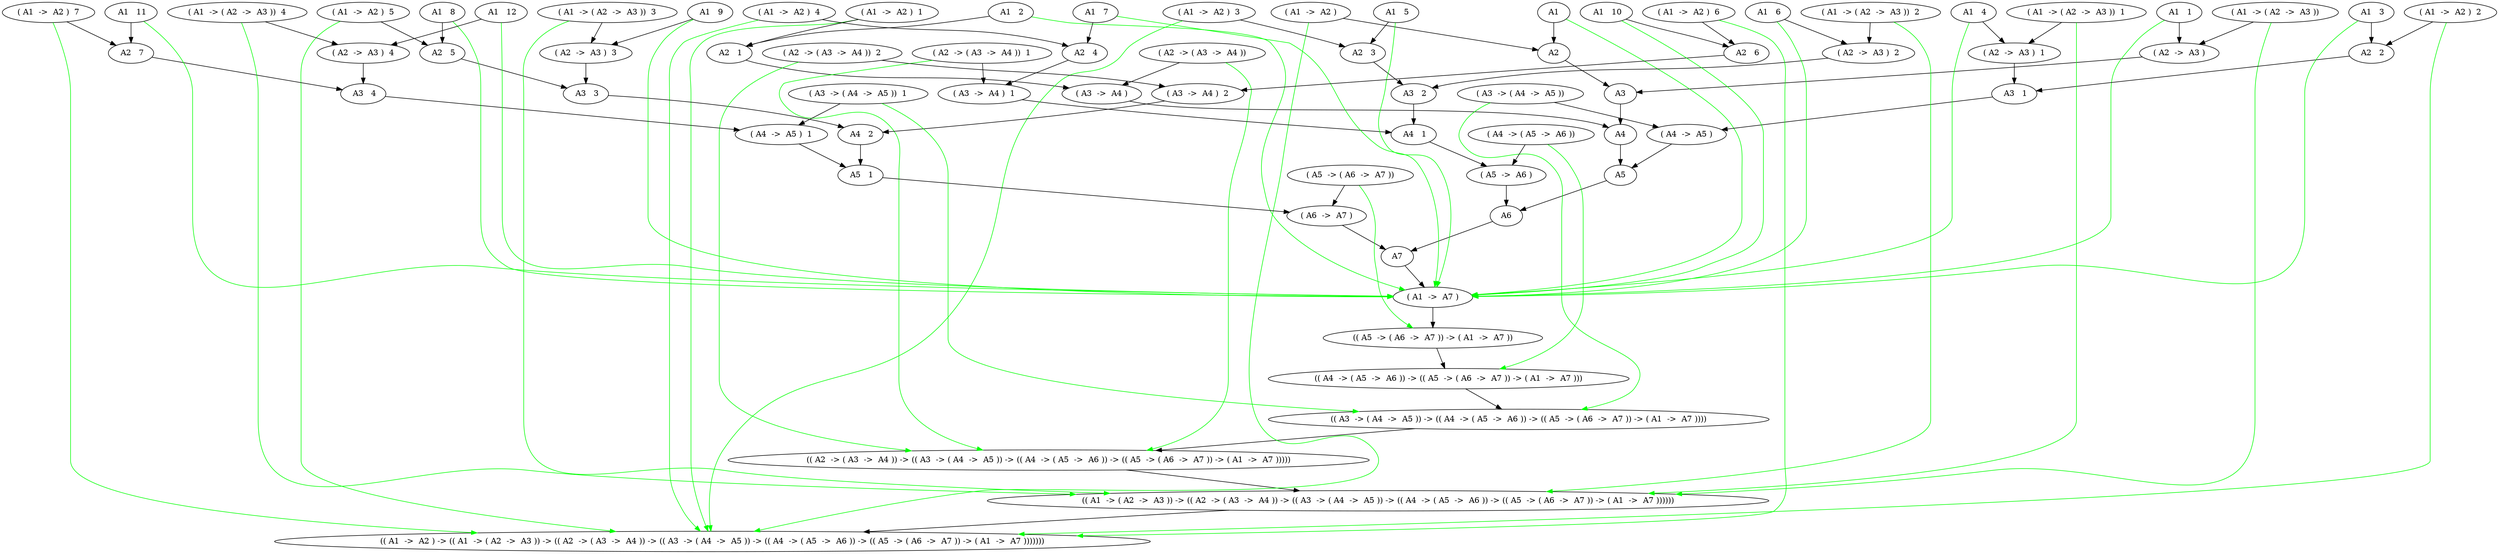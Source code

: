 digraph prooftreeDot {
"(( A1  -> ( A2  ->  A3 )) -> (( A2  -> ( A3  ->  A4 )) -> (( A3  -> ( A4  ->  A5 )) -> (( A4  -> ( A5  ->  A6 )) -> (( A5  -> ( A6  ->  A7 )) -> ( A1  ->  A7 ))))))" -> "(( A1  ->  A2 ) -> (( A1  -> ( A2  ->  A3 )) -> (( A2  -> ( A3  ->  A4 )) -> (( A3  -> ( A4  ->  A5 )) -> (( A4  -> ( A5  ->  A6 )) -> (( A5  -> ( A6  ->  A7 )) -> ( A1  ->  A7 )))))))";
"(( A2  -> ( A3  ->  A4 )) -> (( A3  -> ( A4  ->  A5 )) -> (( A4  -> ( A5  ->  A6 )) -> (( A5  -> ( A6  ->  A7 )) -> ( A1  ->  A7 )))))" -> "(( A1  -> ( A2  ->  A3 )) -> (( A2  -> ( A3  ->  A4 )) -> (( A3  -> ( A4  ->  A5 )) -> (( A4  -> ( A5  ->  A6 )) -> (( A5  -> ( A6  ->  A7 )) -> ( A1  ->  A7 ))))))";
"(( A3  -> ( A4  ->  A5 )) -> (( A4  -> ( A5  ->  A6 )) -> (( A5  -> ( A6  ->  A7 )) -> ( A1  ->  A7 ))))" -> "(( A2  -> ( A3  ->  A4 )) -> (( A3  -> ( A4  ->  A5 )) -> (( A4  -> ( A5  ->  A6 )) -> (( A5  -> ( A6  ->  A7 )) -> ( A1  ->  A7 )))))";
"(( A4  -> ( A5  ->  A6 )) -> (( A5  -> ( A6  ->  A7 )) -> ( A1  ->  A7 )))" -> "(( A3  -> ( A4  ->  A5 )) -> (( A4  -> ( A5  ->  A6 )) -> (( A5  -> ( A6  ->  A7 )) -> ( A1  ->  A7 ))))";
"(( A5  -> ( A6  ->  A7 )) -> ( A1  ->  A7 ))" -> "(( A4  -> ( A5  ->  A6 )) -> (( A5  -> ( A6  ->  A7 )) -> ( A1  ->  A7 )))";
"( A1  ->  A7 )" -> "(( A5  -> ( A6  ->  A7 )) -> ( A1  ->  A7 ))";
" A7 " -> "( A1  ->  A7 )";
" A6 " -> " A7 ";
"( A6  ->  A7 )" -> " A7 ";
" A5 " -> " A6 ";
"( A5  ->  A6 )" -> " A6 ";
" A4 " -> " A5 ";
"( A4  ->  A5 )" -> " A5 ";
" A3 " -> " A4 ";
"( A3  ->  A4 )" -> " A4 ";
" A2 " -> " A3 ";
"( A2  ->  A3 )" -> " A3 ";
" A1 " -> " A2 ";
"( A1  ->  A2 )" -> " A2 ";
" A1 " -> "( A1  ->  A7 )" [color=green];
"( A1  ->  A2 )" -> "(( A1  ->  A2 ) -> (( A1  -> ( A2  ->  A3 )) -> (( A2  -> ( A3  ->  A4 )) -> (( A3  -> ( A4  ->  A5 )) -> (( A4  -> ( A5  ->  A6 )) -> (( A5  -> ( A6  ->  A7 )) -> ( A1  ->  A7 )))))))" [color=green];
" A1   1" -> "( A2  ->  A3 )";
"( A1  -> ( A2  ->  A3 ))" -> "( A2  ->  A3 )";
" A1   1" -> "( A1  ->  A7 )" [color=green];
"( A1  -> ( A2  ->  A3 ))" -> "(( A1  -> ( A2  ->  A3 )) -> (( A2  -> ( A3  ->  A4 )) -> (( A3  -> ( A4  ->  A5 )) -> (( A4  -> ( A5  ->  A6 )) -> (( A5  -> ( A6  ->  A7 )) -> ( A1  ->  A7 ))))))" [color=green];
" A2   1" -> "( A3  ->  A4 )";
"( A2  -> ( A3  ->  A4 ))" -> "( A3  ->  A4 )";
"( A2  -> ( A3  ->  A4 ))" -> "(( A2  -> ( A3  ->  A4 )) -> (( A3  -> ( A4  ->  A5 )) -> (( A4  -> ( A5  ->  A6 )) -> (( A5  -> ( A6  ->  A7 )) -> ( A1  ->  A7 )))))" [color=green];
" A1   2" -> " A2   1";
"( A1  ->  A2 )  1" -> " A2   1";
" A1   2" -> "( A1  ->  A7 )" [color=green];
"( A1  ->  A2 )  1" -> "(( A1  ->  A2 ) -> (( A1  -> ( A2  ->  A3 )) -> (( A2  -> ( A3  ->  A4 )) -> (( A3  -> ( A4  ->  A5 )) -> (( A4  -> ( A5  ->  A6 )) -> (( A5  -> ( A6  ->  A7 )) -> ( A1  ->  A7 )))))))" [color=green];
" A3   1" -> "( A4  ->  A5 )";
"( A3  -> ( A4  ->  A5 ))" -> "( A4  ->  A5 )";
"( A3  -> ( A4  ->  A5 ))" -> "(( A3  -> ( A4  ->  A5 )) -> (( A4  -> ( A5  ->  A6 )) -> (( A5  -> ( A6  ->  A7 )) -> ( A1  ->  A7 ))))" [color=green];
" A2   2" -> " A3   1";
"( A2  ->  A3 )  1" -> " A3   1";
" A1   3" -> " A2   2";
"( A1  ->  A2 )  2" -> " A2   2";
" A1   3" -> "( A1  ->  A7 )" [color=green];
"( A1  ->  A2 )  2" -> "(( A1  ->  A2 ) -> (( A1  -> ( A2  ->  A3 )) -> (( A2  -> ( A3  ->  A4 )) -> (( A3  -> ( A4  ->  A5 )) -> (( A4  -> ( A5  ->  A6 )) -> (( A5  -> ( A6  ->  A7 )) -> ( A1  ->  A7 )))))))" [color=green];
" A1   4" -> "( A2  ->  A3 )  1";
"( A1  -> ( A2  ->  A3 ))  1" -> "( A2  ->  A3 )  1";
" A1   4" -> "( A1  ->  A7 )" [color=green];
"( A1  -> ( A2  ->  A3 ))  1" -> "(( A1  -> ( A2  ->  A3 )) -> (( A2  -> ( A3  ->  A4 )) -> (( A3  -> ( A4  ->  A5 )) -> (( A4  -> ( A5  ->  A6 )) -> (( A5  -> ( A6  ->  A7 )) -> ( A1  ->  A7 ))))))" [color=green];
" A4   1" -> "( A5  ->  A6 )";
"( A4  -> ( A5  ->  A6 ))" -> "( A5  ->  A6 )";
"( A4  -> ( A5  ->  A6 ))" -> "(( A4  -> ( A5  ->  A6 )) -> (( A5  -> ( A6  ->  A7 )) -> ( A1  ->  A7 )))" [color=green];
" A3   2" -> " A4   1";
"( A3  ->  A4 )  1" -> " A4   1";
" A2   3" -> " A3   2";
"( A2  ->  A3 )  2" -> " A3   2";
" A1   5" -> " A2   3";
"( A1  ->  A2 )  3" -> " A2   3";
" A1   5" -> "( A1  ->  A7 )" [color=green];
"( A1  ->  A2 )  3" -> "(( A1  ->  A2 ) -> (( A1  -> ( A2  ->  A3 )) -> (( A2  -> ( A3  ->  A4 )) -> (( A3  -> ( A4  ->  A5 )) -> (( A4  -> ( A5  ->  A6 )) -> (( A5  -> ( A6  ->  A7 )) -> ( A1  ->  A7 )))))))" [color=green];
" A1   6" -> "( A2  ->  A3 )  2";
"( A1  -> ( A2  ->  A3 ))  2" -> "( A2  ->  A3 )  2";
" A1   6" -> "( A1  ->  A7 )" [color=green];
"( A1  -> ( A2  ->  A3 ))  2" -> "(( A1  -> ( A2  ->  A3 )) -> (( A2  -> ( A3  ->  A4 )) -> (( A3  -> ( A4  ->  A5 )) -> (( A4  -> ( A5  ->  A6 )) -> (( A5  -> ( A6  ->  A7 )) -> ( A1  ->  A7 ))))))" [color=green];
" A2   4" -> "( A3  ->  A4 )  1";
"( A2  -> ( A3  ->  A4 ))  1" -> "( A3  ->  A4 )  1";
"( A2  -> ( A3  ->  A4 ))  1" -> "(( A2  -> ( A3  ->  A4 )) -> (( A3  -> ( A4  ->  A5 )) -> (( A4  -> ( A5  ->  A6 )) -> (( A5  -> ( A6  ->  A7 )) -> ( A1  ->  A7 )))))" [color=green];
" A1   7" -> " A2   4";
"( A1  ->  A2 )  4" -> " A2   4";
" A1   7" -> "( A1  ->  A7 )" [color=green];
"( A1  ->  A2 )  4" -> "(( A1  ->  A2 ) -> (( A1  -> ( A2  ->  A3 )) -> (( A2  -> ( A3  ->  A4 )) -> (( A3  -> ( A4  ->  A5 )) -> (( A4  -> ( A5  ->  A6 )) -> (( A5  -> ( A6  ->  A7 )) -> ( A1  ->  A7 )))))))" [color=green];
" A5   1" -> "( A6  ->  A7 )";
"( A5  -> ( A6  ->  A7 ))" -> "( A6  ->  A7 )";
"( A5  -> ( A6  ->  A7 ))" -> "(( A5  -> ( A6  ->  A7 )) -> ( A1  ->  A7 ))" [color=green];
" A4   2" -> " A5   1";
"( A4  ->  A5 )  1" -> " A5   1";
" A3   3" -> " A4   2";
"( A3  ->  A4 )  2" -> " A4   2";
" A2   5" -> " A3   3";
"( A2  ->  A3 )  3" -> " A3   3";
" A1   8" -> " A2   5";
"( A1  ->  A2 )  5" -> " A2   5";
" A1   8" -> "( A1  ->  A7 )" [color=green];
"( A1  ->  A2 )  5" -> "(( A1  ->  A2 ) -> (( A1  -> ( A2  ->  A3 )) -> (( A2  -> ( A3  ->  A4 )) -> (( A3  -> ( A4  ->  A5 )) -> (( A4  -> ( A5  ->  A6 )) -> (( A5  -> ( A6  ->  A7 )) -> ( A1  ->  A7 )))))))" [color=green];
" A1   9" -> "( A2  ->  A3 )  3";
"( A1  -> ( A2  ->  A3 ))  3" -> "( A2  ->  A3 )  3";
" A1   9" -> "( A1  ->  A7 )" [color=green];
"( A1  -> ( A2  ->  A3 ))  3" -> "(( A1  -> ( A2  ->  A3 )) -> (( A2  -> ( A3  ->  A4 )) -> (( A3  -> ( A4  ->  A5 )) -> (( A4  -> ( A5  ->  A6 )) -> (( A5  -> ( A6  ->  A7 )) -> ( A1  ->  A7 ))))))" [color=green];
" A2   6" -> "( A3  ->  A4 )  2";
"( A2  -> ( A3  ->  A4 ))  2" -> "( A3  ->  A4 )  2";
"( A2  -> ( A3  ->  A4 ))  2" -> "(( A2  -> ( A3  ->  A4 )) -> (( A3  -> ( A4  ->  A5 )) -> (( A4  -> ( A5  ->  A6 )) -> (( A5  -> ( A6  ->  A7 )) -> ( A1  ->  A7 )))))" [color=green];
" A1   10" -> " A2   6";
"( A1  ->  A2 )  6" -> " A2   6";
" A1   10" -> "( A1  ->  A7 )" [color=green];
"( A1  ->  A2 )  6" -> "(( A1  ->  A2 ) -> (( A1  -> ( A2  ->  A3 )) -> (( A2  -> ( A3  ->  A4 )) -> (( A3  -> ( A4  ->  A5 )) -> (( A4  -> ( A5  ->  A6 )) -> (( A5  -> ( A6  ->  A7 )) -> ( A1  ->  A7 )))))))" [color=green];
" A3   4" -> "( A4  ->  A5 )  1";
"( A3  -> ( A4  ->  A5 ))  1" -> "( A4  ->  A5 )  1";
"( A3  -> ( A4  ->  A5 ))  1" -> "(( A3  -> ( A4  ->  A5 )) -> (( A4  -> ( A5  ->  A6 )) -> (( A5  -> ( A6  ->  A7 )) -> ( A1  ->  A7 ))))" [color=green];
" A2   7" -> " A3   4";
"( A2  ->  A3 )  4" -> " A3   4";
" A1   11" -> " A2   7";
"( A1  ->  A2 )  7" -> " A2   7";
" A1   11" -> "( A1  ->  A7 )" [color=green];
"( A1  ->  A2 )  7" -> "(( A1  ->  A2 ) -> (( A1  -> ( A2  ->  A3 )) -> (( A2  -> ( A3  ->  A4 )) -> (( A3  -> ( A4  ->  A5 )) -> (( A4  -> ( A5  ->  A6 )) -> (( A5  -> ( A6  ->  A7 )) -> ( A1  ->  A7 )))))))" [color=green];
" A1   12" -> "( A2  ->  A3 )  4";
"( A1  -> ( A2  ->  A3 ))  4" -> "( A2  ->  A3 )  4";
" A1   12" -> "( A1  ->  A7 )" [color=green];
"( A1  -> ( A2  ->  A3 ))  4" -> "(( A1  -> ( A2  ->  A3 )) -> (( A2  -> ( A3  ->  A4 )) -> (( A3  -> ( A4  ->  A5 )) -> (( A4  -> ( A5  ->  A6 )) -> (( A5  -> ( A6  ->  A7 )) -> ( A1  ->  A7 ))))))" [color=green];
}
